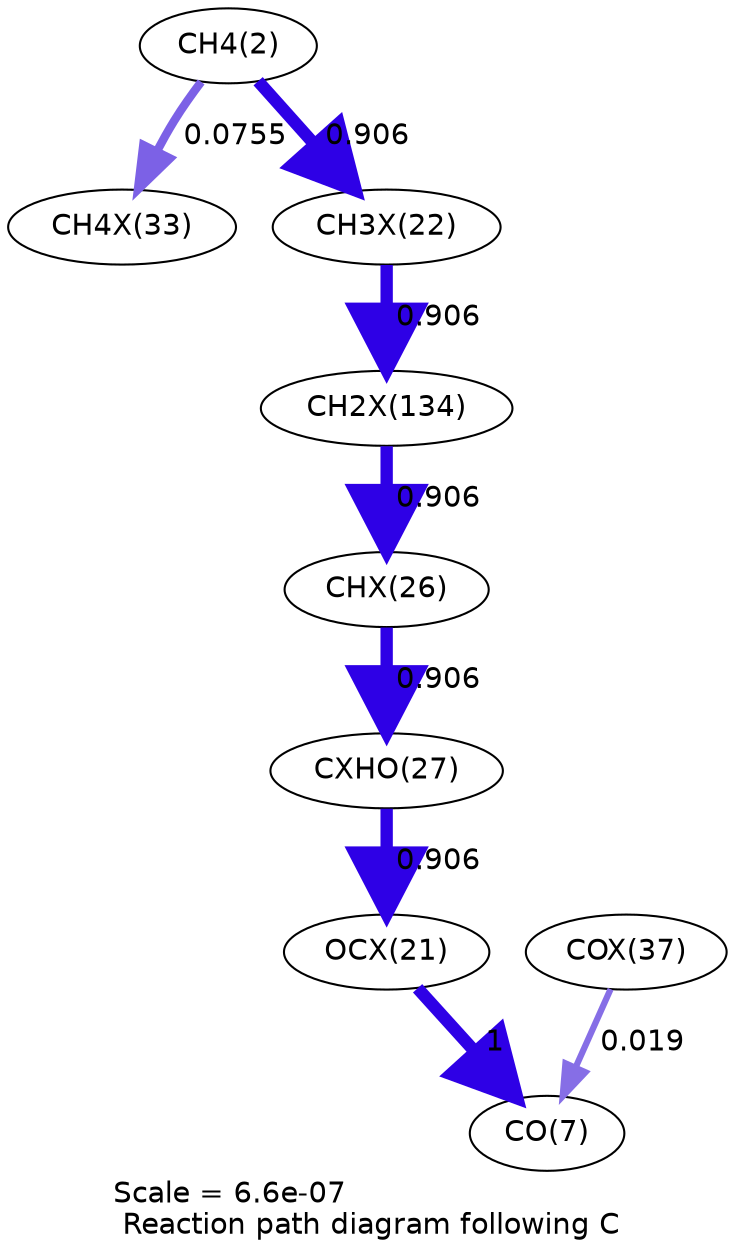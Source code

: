 digraph reaction_paths {
center=1;
s4 -> s30[fontname="Helvetica", penwidth=4.05, arrowsize=2.02, color="0.7, 0.576, 0.9"
, label=" 0.0755"];
s4 -> s25[fontname="Helvetica", penwidth=5.93, arrowsize=2.96, color="0.7, 1.41, 0.9"
, label=" 0.906"];
s25 -> s36[fontname="Helvetica", penwidth=5.93, arrowsize=2.96, color="0.7, 1.41, 0.9"
, label=" 0.906"];
s36 -> s28[fontname="Helvetica", penwidth=5.93, arrowsize=2.96, color="0.7, 1.41, 0.9"
, label=" 0.906"];
s28 -> s29[fontname="Helvetica", penwidth=5.93, arrowsize=2.96, color="0.7, 1.41, 0.9"
, label=" 0.906"];
s29 -> s24[fontname="Helvetica", penwidth=5.93, arrowsize=2.96, color="0.7, 1.41, 0.9"
, label=" 0.906"];
s24 -> s9[fontname="Helvetica", penwidth=6, arrowsize=3, color="0.7, 1.5, 0.9"
, label=" 1"];
s34 -> s9[fontname="Helvetica", penwidth=3.01, arrowsize=1.5, color="0.7, 0.519, 0.9"
, label=" 0.019"];
s4 [ fontname="Helvetica", label="CH4(2)"];
s9 [ fontname="Helvetica", label="CO(7)"];
s24 [ fontname="Helvetica", label="OCX(21)"];
s25 [ fontname="Helvetica", label="CH3X(22)"];
s28 [ fontname="Helvetica", label="CHX(26)"];
s29 [ fontname="Helvetica", label="CXHO(27)"];
s30 [ fontname="Helvetica", label="CH4X(33)"];
s34 [ fontname="Helvetica", label="COX(37)"];
s36 [ fontname="Helvetica", label="CH2X(134)"];
 label = "Scale = 6.6e-07\l Reaction path diagram following C";
 fontname = "Helvetica";
}
